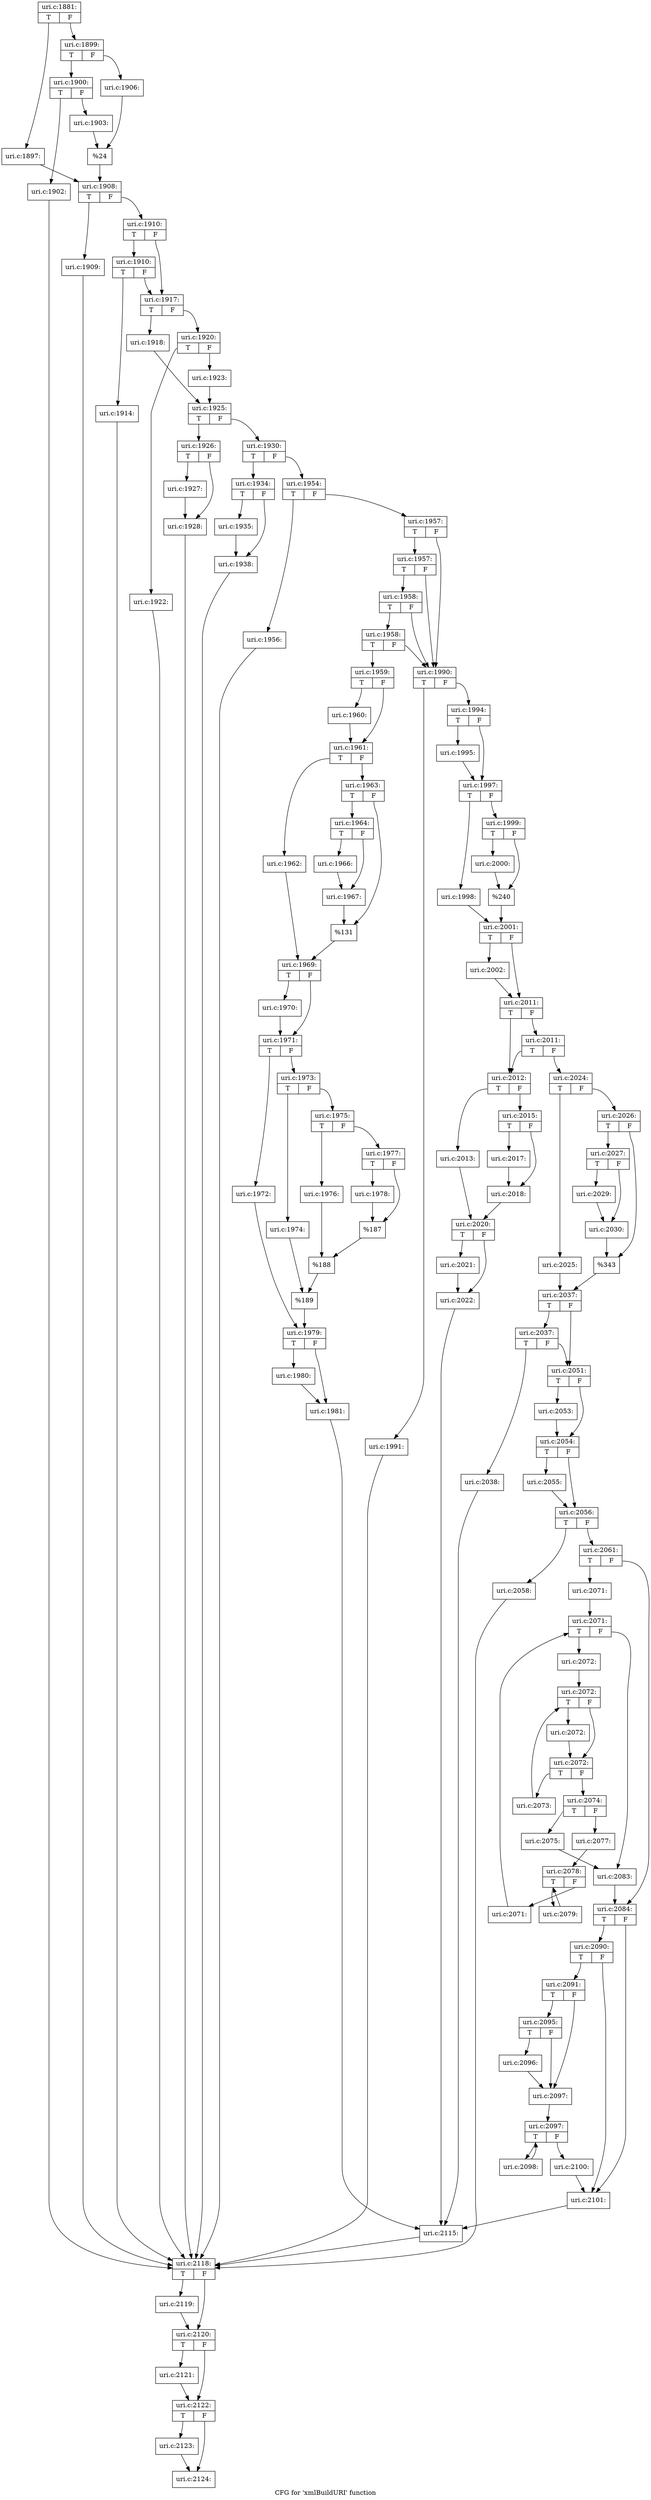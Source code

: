 digraph "CFG for 'xmlBuildURI' function" {
	label="CFG for 'xmlBuildURI' function";

	Node0x487f0e0 [shape=record,label="{uri.c:1881:|{<s0>T|<s1>F}}"];
	Node0x487f0e0:s0 -> Node0x489f350;
	Node0x487f0e0:s1 -> Node0x489f3f0;
	Node0x489f350 [shape=record,label="{uri.c:1897:}"];
	Node0x489f350 -> Node0x489f3a0;
	Node0x489f3f0 [shape=record,label="{uri.c:1899:|{<s0>T|<s1>F}}"];
	Node0x489f3f0:s0 -> Node0x489f8f0;
	Node0x489f3f0:s1 -> Node0x489f990;
	Node0x489f8f0 [shape=record,label="{uri.c:1900:|{<s0>T|<s1>F}}"];
	Node0x489f8f0:s0 -> Node0x489fea0;
	Node0x489f8f0:s1 -> Node0x489fef0;
	Node0x489fea0 [shape=record,label="{uri.c:1902:}"];
	Node0x489fea0 -> Node0x48a00e0;
	Node0x489fef0 [shape=record,label="{uri.c:1903:}"];
	Node0x489fef0 -> Node0x489f940;
	Node0x489f990 [shape=record,label="{uri.c:1906:}"];
	Node0x489f990 -> Node0x489f940;
	Node0x489f940 [shape=record,label="{%24}"];
	Node0x489f940 -> Node0x489f3a0;
	Node0x489f3a0 [shape=record,label="{uri.c:1908:|{<s0>T|<s1>F}}"];
	Node0x489f3a0:s0 -> Node0x4823450;
	Node0x489f3a0:s1 -> Node0x48234a0;
	Node0x4823450 [shape=record,label="{uri.c:1909:}"];
	Node0x4823450 -> Node0x48a00e0;
	Node0x48234a0 [shape=record,label="{uri.c:1910:|{<s0>T|<s1>F}}"];
	Node0x48234a0:s0 -> Node0x48238f0;
	Node0x48234a0:s1 -> Node0x48238a0;
	Node0x48238f0 [shape=record,label="{uri.c:1910:|{<s0>T|<s1>F}}"];
	Node0x48238f0:s0 -> Node0x4823850;
	Node0x48238f0:s1 -> Node0x48238a0;
	Node0x4823850 [shape=record,label="{uri.c:1914:}"];
	Node0x4823850 -> Node0x48a00e0;
	Node0x48238a0 [shape=record,label="{uri.c:1917:|{<s0>T|<s1>F}}"];
	Node0x48238a0:s0 -> Node0x4824330;
	Node0x48238a0:s1 -> Node0x48243d0;
	Node0x4824330 [shape=record,label="{uri.c:1918:}"];
	Node0x4824330 -> Node0x4824380;
	Node0x48243d0 [shape=record,label="{uri.c:1920:|{<s0>T|<s1>F}}"];
	Node0x48243d0:s0 -> Node0x4824a50;
	Node0x48243d0:s1 -> Node0x4824aa0;
	Node0x4824a50 [shape=record,label="{uri.c:1922:}"];
	Node0x4824a50 -> Node0x48a00e0;
	Node0x4824aa0 [shape=record,label="{uri.c:1923:}"];
	Node0x4824aa0 -> Node0x4824380;
	Node0x4824380 [shape=record,label="{uri.c:1925:|{<s0>T|<s1>F}}"];
	Node0x4824380:s0 -> Node0x4825240;
	Node0x4824380:s1 -> Node0x4825290;
	Node0x4825240 [shape=record,label="{uri.c:1926:|{<s0>T|<s1>F}}"];
	Node0x4825240:s0 -> Node0x4825650;
	Node0x4825240:s1 -> Node0x48256a0;
	Node0x4825650 [shape=record,label="{uri.c:1927:}"];
	Node0x4825650 -> Node0x48256a0;
	Node0x48256a0 [shape=record,label="{uri.c:1928:}"];
	Node0x48256a0 -> Node0x48a00e0;
	Node0x4825290 [shape=record,label="{uri.c:1930:|{<s0>T|<s1>F}}"];
	Node0x4825290:s0 -> Node0x4825c80;
	Node0x4825290:s1 -> Node0x4825cd0;
	Node0x4825c80 [shape=record,label="{uri.c:1934:|{<s0>T|<s1>F}}"];
	Node0x4825c80:s0 -> Node0x4826090;
	Node0x4825c80:s1 -> Node0x48260e0;
	Node0x4826090 [shape=record,label="{uri.c:1935:}"];
	Node0x4826090 -> Node0x48260e0;
	Node0x48260e0 [shape=record,label="{uri.c:1938:}"];
	Node0x48260e0 -> Node0x48a00e0;
	Node0x4825cd0 [shape=record,label="{uri.c:1954:|{<s0>T|<s1>F}}"];
	Node0x4825cd0:s0 -> Node0x4826ff0;
	Node0x4825cd0:s1 -> Node0x4827040;
	Node0x4826ff0 [shape=record,label="{uri.c:1956:}"];
	Node0x4826ff0 -> Node0x48a00e0;
	Node0x4827040 [shape=record,label="{uri.c:1957:|{<s0>T|<s1>F}}"];
	Node0x4827040:s0 -> Node0x4827510;
	Node0x4827040:s1 -> Node0x4827440;
	Node0x4827510 [shape=record,label="{uri.c:1957:|{<s0>T|<s1>F}}"];
	Node0x4827510:s0 -> Node0x4827490;
	Node0x4827510:s1 -> Node0x4827440;
	Node0x4827490 [shape=record,label="{uri.c:1958:|{<s0>T|<s1>F}}"];
	Node0x4827490:s0 -> Node0x4827c80;
	Node0x4827490:s1 -> Node0x4827440;
	Node0x4827c80 [shape=record,label="{uri.c:1958:|{<s0>T|<s1>F}}"];
	Node0x4827c80:s0 -> Node0x48273f0;
	Node0x4827c80:s1 -> Node0x4827440;
	Node0x48273f0 [shape=record,label="{uri.c:1959:|{<s0>T|<s1>F}}"];
	Node0x48273f0:s0 -> Node0x4828440;
	Node0x48273f0:s1 -> Node0x4828490;
	Node0x4828440 [shape=record,label="{uri.c:1960:}"];
	Node0x4828440 -> Node0x4828490;
	Node0x4828490 [shape=record,label="{uri.c:1961:|{<s0>T|<s1>F}}"];
	Node0x4828490:s0 -> Node0x48291f0;
	Node0x4828490:s1 -> Node0x4829290;
	Node0x48291f0 [shape=record,label="{uri.c:1962:}"];
	Node0x48291f0 -> Node0x4829240;
	Node0x4829290 [shape=record,label="{uri.c:1963:|{<s0>T|<s1>F}}"];
	Node0x4829290:s0 -> Node0x4829c00;
	Node0x4829290:s1 -> Node0x4829c50;
	Node0x4829c00 [shape=record,label="{uri.c:1964:|{<s0>T|<s1>F}}"];
	Node0x4829c00:s0 -> Node0x482a5d0;
	Node0x4829c00:s1 -> Node0x482a620;
	Node0x482a5d0 [shape=record,label="{uri.c:1966:}"];
	Node0x482a5d0 -> Node0x482a620;
	Node0x482a620 [shape=record,label="{uri.c:1967:}"];
	Node0x482a620 -> Node0x4829c50;
	Node0x4829c50 [shape=record,label="{%131}"];
	Node0x4829c50 -> Node0x4829240;
	Node0x4829240 [shape=record,label="{uri.c:1969:|{<s0>T|<s1>F}}"];
	Node0x4829240:s0 -> Node0x48b1220;
	Node0x4829240:s1 -> Node0x48b1270;
	Node0x48b1220 [shape=record,label="{uri.c:1970:}"];
	Node0x48b1220 -> Node0x48b1270;
	Node0x48b1270 [shape=record,label="{uri.c:1971:|{<s0>T|<s1>F}}"];
	Node0x48b1270:s0 -> Node0x48b1c10;
	Node0x48b1270:s1 -> Node0x48b1cb0;
	Node0x48b1c10 [shape=record,label="{uri.c:1972:}"];
	Node0x48b1c10 -> Node0x48b1c60;
	Node0x48b1cb0 [shape=record,label="{uri.c:1973:|{<s0>T|<s1>F}}"];
	Node0x48b1cb0:s0 -> Node0x48b2620;
	Node0x48b1cb0:s1 -> Node0x48b26c0;
	Node0x48b2620 [shape=record,label="{uri.c:1974:}"];
	Node0x48b2620 -> Node0x48b2670;
	Node0x48b26c0 [shape=record,label="{uri.c:1975:|{<s0>T|<s1>F}}"];
	Node0x48b26c0:s0 -> Node0x48b3030;
	Node0x48b26c0:s1 -> Node0x48b30d0;
	Node0x48b3030 [shape=record,label="{uri.c:1976:}"];
	Node0x48b3030 -> Node0x48b3080;
	Node0x48b30d0 [shape=record,label="{uri.c:1977:|{<s0>T|<s1>F}}"];
	Node0x48b30d0:s0 -> Node0x48b3a40;
	Node0x48b30d0:s1 -> Node0x48b3a90;
	Node0x48b3a40 [shape=record,label="{uri.c:1978:}"];
	Node0x48b3a40 -> Node0x48b3a90;
	Node0x48b3a90 [shape=record,label="{%187}"];
	Node0x48b3a90 -> Node0x48b3080;
	Node0x48b3080 [shape=record,label="{%188}"];
	Node0x48b3080 -> Node0x48b2670;
	Node0x48b2670 [shape=record,label="{%189}"];
	Node0x48b2670 -> Node0x48b1c60;
	Node0x48b1c60 [shape=record,label="{uri.c:1979:|{<s0>T|<s1>F}}"];
	Node0x48b1c60:s0 -> Node0x48b45e0;
	Node0x48b1c60:s1 -> Node0x48b4630;
	Node0x48b45e0 [shape=record,label="{uri.c:1980:}"];
	Node0x48b45e0 -> Node0x48b4630;
	Node0x48b4630 [shape=record,label="{uri.c:1981:}"];
	Node0x48b4630 -> Node0x48b4f60;
	Node0x4827440 [shape=record,label="{uri.c:1990:|{<s0>T|<s1>F}}"];
	Node0x4827440:s0 -> Node0x48b5170;
	Node0x4827440:s1 -> Node0x48b51c0;
	Node0x48b5170 [shape=record,label="{uri.c:1991:}"];
	Node0x48b5170 -> Node0x48a00e0;
	Node0x48b51c0 [shape=record,label="{uri.c:1994:|{<s0>T|<s1>F}}"];
	Node0x48b51c0:s0 -> Node0x48b5da0;
	Node0x48b51c0:s1 -> Node0x48b5df0;
	Node0x48b5da0 [shape=record,label="{uri.c:1995:}"];
	Node0x48b5da0 -> Node0x48b5df0;
	Node0x48b5df0 [shape=record,label="{uri.c:1997:|{<s0>T|<s1>F}}"];
	Node0x48b5df0:s0 -> Node0x48b6790;
	Node0x48b5df0:s1 -> Node0x48b6830;
	Node0x48b6790 [shape=record,label="{uri.c:1998:}"];
	Node0x48b6790 -> Node0x48b67e0;
	Node0x48b6830 [shape=record,label="{uri.c:1999:|{<s0>T|<s1>F}}"];
	Node0x48b6830:s0 -> Node0x48b71a0;
	Node0x48b6830:s1 -> Node0x48b71f0;
	Node0x48b71a0 [shape=record,label="{uri.c:2000:}"];
	Node0x48b71a0 -> Node0x48b71f0;
	Node0x48b71f0 [shape=record,label="{%240}"];
	Node0x48b71f0 -> Node0x48b67e0;
	Node0x48b67e0 [shape=record,label="{uri.c:2001:|{<s0>T|<s1>F}}"];
	Node0x48b67e0:s0 -> Node0x48b7c20;
	Node0x48b67e0:s1 -> Node0x48b7c70;
	Node0x48b7c20 [shape=record,label="{uri.c:2002:}"];
	Node0x48b7c20 -> Node0x48b7c70;
	Node0x48b7c70 [shape=record,label="{uri.c:2011:|{<s0>T|<s1>F}}"];
	Node0x48b7c70:s0 -> Node0x48b8610;
	Node0x48b7c70:s1 -> Node0x48b86b0;
	Node0x48b86b0 [shape=record,label="{uri.c:2011:|{<s0>T|<s1>F}}"];
	Node0x48b86b0:s0 -> Node0x48b8610;
	Node0x48b86b0:s1 -> Node0x48b8660;
	Node0x48b8610 [shape=record,label="{uri.c:2012:|{<s0>T|<s1>F}}"];
	Node0x48b8610:s0 -> Node0x48b8f00;
	Node0x48b8610:s1 -> Node0x48b8fa0;
	Node0x48b8f00 [shape=record,label="{uri.c:2013:}"];
	Node0x48b8f00 -> Node0x48b8f50;
	Node0x48b8fa0 [shape=record,label="{uri.c:2015:|{<s0>T|<s1>F}}"];
	Node0x48b8fa0:s0 -> Node0x48b9e10;
	Node0x48b8fa0:s1 -> Node0x48b9e60;
	Node0x48b9e10 [shape=record,label="{uri.c:2017:}"];
	Node0x48b9e10 -> Node0x48b9e60;
	Node0x48b9e60 [shape=record,label="{uri.c:2018:}"];
	Node0x48b9e60 -> Node0x48b8f50;
	Node0x48b8f50 [shape=record,label="{uri.c:2020:|{<s0>T|<s1>F}}"];
	Node0x48b8f50:s0 -> Node0x48bacc0;
	Node0x48b8f50:s1 -> Node0x48bad10;
	Node0x48bacc0 [shape=record,label="{uri.c:2021:}"];
	Node0x48bacc0 -> Node0x48bad10;
	Node0x48bad10 [shape=record,label="{uri.c:2022:}"];
	Node0x48bad10 -> Node0x48b4f60;
	Node0x48b8660 [shape=record,label="{uri.c:2024:|{<s0>T|<s1>F}}"];
	Node0x48b8660:s0 -> Node0x48bb800;
	Node0x48b8660:s1 -> Node0x48bb8a0;
	Node0x48bb800 [shape=record,label="{uri.c:2025:}"];
	Node0x48bb800 -> Node0x48bb850;
	Node0x48bb8a0 [shape=record,label="{uri.c:2026:|{<s0>T|<s1>F}}"];
	Node0x48bb8a0:s0 -> Node0x48bc210;
	Node0x48bb8a0:s1 -> Node0x48bc260;
	Node0x48bc210 [shape=record,label="{uri.c:2027:|{<s0>T|<s1>F}}"];
	Node0x48bc210:s0 -> Node0x48bcbe0;
	Node0x48bc210:s1 -> Node0x48bcc30;
	Node0x48bcbe0 [shape=record,label="{uri.c:2029:}"];
	Node0x48bcbe0 -> Node0x48bcc30;
	Node0x48bcc30 [shape=record,label="{uri.c:2030:}"];
	Node0x48bcc30 -> Node0x48bc260;
	Node0x48bc260 [shape=record,label="{%343}"];
	Node0x48bc260 -> Node0x48bb850;
	Node0x48bb850 [shape=record,label="{uri.c:2037:|{<s0>T|<s1>F}}"];
	Node0x48bb850:s0 -> Node0x48bdbc0;
	Node0x48bb850:s1 -> Node0x48bdb70;
	Node0x48bdbc0 [shape=record,label="{uri.c:2037:|{<s0>T|<s1>F}}"];
	Node0x48bdbc0:s0 -> Node0x48bdb20;
	Node0x48bdbc0:s1 -> Node0x48bdb70;
	Node0x48bdb20 [shape=record,label="{uri.c:2038:}"];
	Node0x48bdb20 -> Node0x48b4f60;
	Node0x48bdb70 [shape=record,label="{uri.c:2051:|{<s0>T|<s1>F}}"];
	Node0x48bdb70:s0 -> Node0x48bec80;
	Node0x48bdb70:s1 -> Node0x48becd0;
	Node0x48bec80 [shape=record,label="{uri.c:2053:}"];
	Node0x48bec80 -> Node0x48becd0;
	Node0x48becd0 [shape=record,label="{uri.c:2054:|{<s0>T|<s1>F}}"];
	Node0x48becd0:s0 -> Node0x48bf680;
	Node0x48becd0:s1 -> Node0x48bf6d0;
	Node0x48bf680 [shape=record,label="{uri.c:2055:}"];
	Node0x48bf680 -> Node0x48bf6d0;
	Node0x48bf6d0 [shape=record,label="{uri.c:2056:|{<s0>T|<s1>F}}"];
	Node0x48bf6d0:s0 -> Node0x48c04d0;
	Node0x48bf6d0:s1 -> Node0x48c0520;
	Node0x48c04d0 [shape=record,label="{uri.c:2058:}"];
	Node0x48c04d0 -> Node0x48a00e0;
	Node0x48c0520 [shape=record,label="{uri.c:2061:|{<s0>T|<s1>F}}"];
	Node0x48c0520:s0 -> Node0x48c12c0;
	Node0x48c0520:s1 -> Node0x48c1310;
	Node0x48c12c0 [shape=record,label="{uri.c:2071:}"];
	Node0x48c12c0 -> Node0x48c1790;
	Node0x48c1790 [shape=record,label="{uri.c:2071:|{<s0>T|<s1>F}}"];
	Node0x48c1790:s0 -> Node0x48c1e60;
	Node0x48c1790:s1 -> Node0x48c1950;
	Node0x48c1e60 [shape=record,label="{uri.c:2072:}"];
	Node0x48c1e60 -> Node0x48c1fe0;
	Node0x48c1fe0 [shape=record,label="{uri.c:2072:|{<s0>T|<s1>F}}"];
	Node0x48c1fe0:s0 -> Node0x48c21f0;
	Node0x48c1fe0:s1 -> Node0x48c21a0;
	Node0x48c21f0 [shape=record,label="{uri.c:2072:}"];
	Node0x48c21f0 -> Node0x48c21a0;
	Node0x48c21a0 [shape=record,label="{uri.c:2072:|{<s0>T|<s1>F}}"];
	Node0x48c21a0:s0 -> Node0x48c2d30;
	Node0x48c21a0:s1 -> Node0x48c2120;
	Node0x48c2d30 [shape=record,label="{uri.c:2073:}"];
	Node0x48c2d30 -> Node0x48c1fe0;
	Node0x48c2120 [shape=record,label="{uri.c:2074:|{<s0>T|<s1>F}}"];
	Node0x48c2120:s0 -> Node0x48c3040;
	Node0x48c2120:s1 -> Node0x48c3090;
	Node0x48c3040 [shape=record,label="{uri.c:2075:}"];
	Node0x48c3040 -> Node0x48c1950;
	Node0x48c3090 [shape=record,label="{uri.c:2077:}"];
	Node0x48c3090 -> Node0x48c3900;
	Node0x48c3900 [shape=record,label="{uri.c:2078:|{<s0>T|<s1>F}}"];
	Node0x48c3900:s0 -> Node0x48c3d20;
	Node0x48c3900:s1 -> Node0x48c3b20;
	Node0x48c3d20 [shape=record,label="{uri.c:2079:}"];
	Node0x48c3d20 -> Node0x48c3900;
	Node0x48c3b20 [shape=record,label="{uri.c:2071:}"];
	Node0x48c3b20 -> Node0x48c1790;
	Node0x48c1950 [shape=record,label="{uri.c:2083:}"];
	Node0x48c1950 -> Node0x48c1310;
	Node0x48c1310 [shape=record,label="{uri.c:2084:|{<s0>T|<s1>F}}"];
	Node0x48c1310:s0 -> Node0x48c4e50;
	Node0x48c1310:s1 -> Node0x48c4e00;
	Node0x48c4e50 [shape=record,label="{uri.c:2090:|{<s0>T|<s1>F}}"];
	Node0x48c4e50:s0 -> Node0x48c4db0;
	Node0x48c4e50:s1 -> Node0x48c4e00;
	Node0x48c4db0 [shape=record,label="{uri.c:2091:|{<s0>T|<s1>F}}"];
	Node0x48c4db0:s0 -> Node0x48c59d0;
	Node0x48c4db0:s1 -> Node0x48c5980;
	Node0x48c59d0 [shape=record,label="{uri.c:2095:|{<s0>T|<s1>F}}"];
	Node0x48c59d0:s0 -> Node0x48c5930;
	Node0x48c59d0:s1 -> Node0x48c5980;
	Node0x48c5930 [shape=record,label="{uri.c:2096:}"];
	Node0x48c5930 -> Node0x48c5980;
	Node0x48c5980 [shape=record,label="{uri.c:2097:}"];
	Node0x48c5980 -> Node0x48c6560;
	Node0x48c6560 [shape=record,label="{uri.c:2097:|{<s0>T|<s1>F}}"];
	Node0x48c6560:s0 -> Node0x48c6c90;
	Node0x48c6560:s1 -> Node0x48c6780;
	Node0x48c6c90 [shape=record,label="{uri.c:2098:}"];
	Node0x48c6c90 -> Node0x48c6560;
	Node0x48c6780 [shape=record,label="{uri.c:2100:}"];
	Node0x48c6780 -> Node0x48c4e00;
	Node0x48c4e00 [shape=record,label="{uri.c:2101:}"];
	Node0x48c4e00 -> Node0x48b4f60;
	Node0x48b4f60 [shape=record,label="{uri.c:2115:}"];
	Node0x48b4f60 -> Node0x48a00e0;
	Node0x48a00e0 [shape=record,label="{uri.c:2118:|{<s0>T|<s1>F}}"];
	Node0x48a00e0:s0 -> Node0x48c82a0;
	Node0x48a00e0:s1 -> Node0x48c82f0;
	Node0x48c82a0 [shape=record,label="{uri.c:2119:}"];
	Node0x48c82a0 -> Node0x48c82f0;
	Node0x48c82f0 [shape=record,label="{uri.c:2120:|{<s0>T|<s1>F}}"];
	Node0x48c82f0:s0 -> Node0x48c87c0;
	Node0x48c82f0:s1 -> Node0x48c8810;
	Node0x48c87c0 [shape=record,label="{uri.c:2121:}"];
	Node0x48c87c0 -> Node0x48c8810;
	Node0x48c8810 [shape=record,label="{uri.c:2122:|{<s0>T|<s1>F}}"];
	Node0x48c8810:s0 -> Node0x48c8ce0;
	Node0x48c8810:s1 -> Node0x48c8d30;
	Node0x48c8ce0 [shape=record,label="{uri.c:2123:}"];
	Node0x48c8ce0 -> Node0x48c8d30;
	Node0x48c8d30 [shape=record,label="{uri.c:2124:}"];
}
